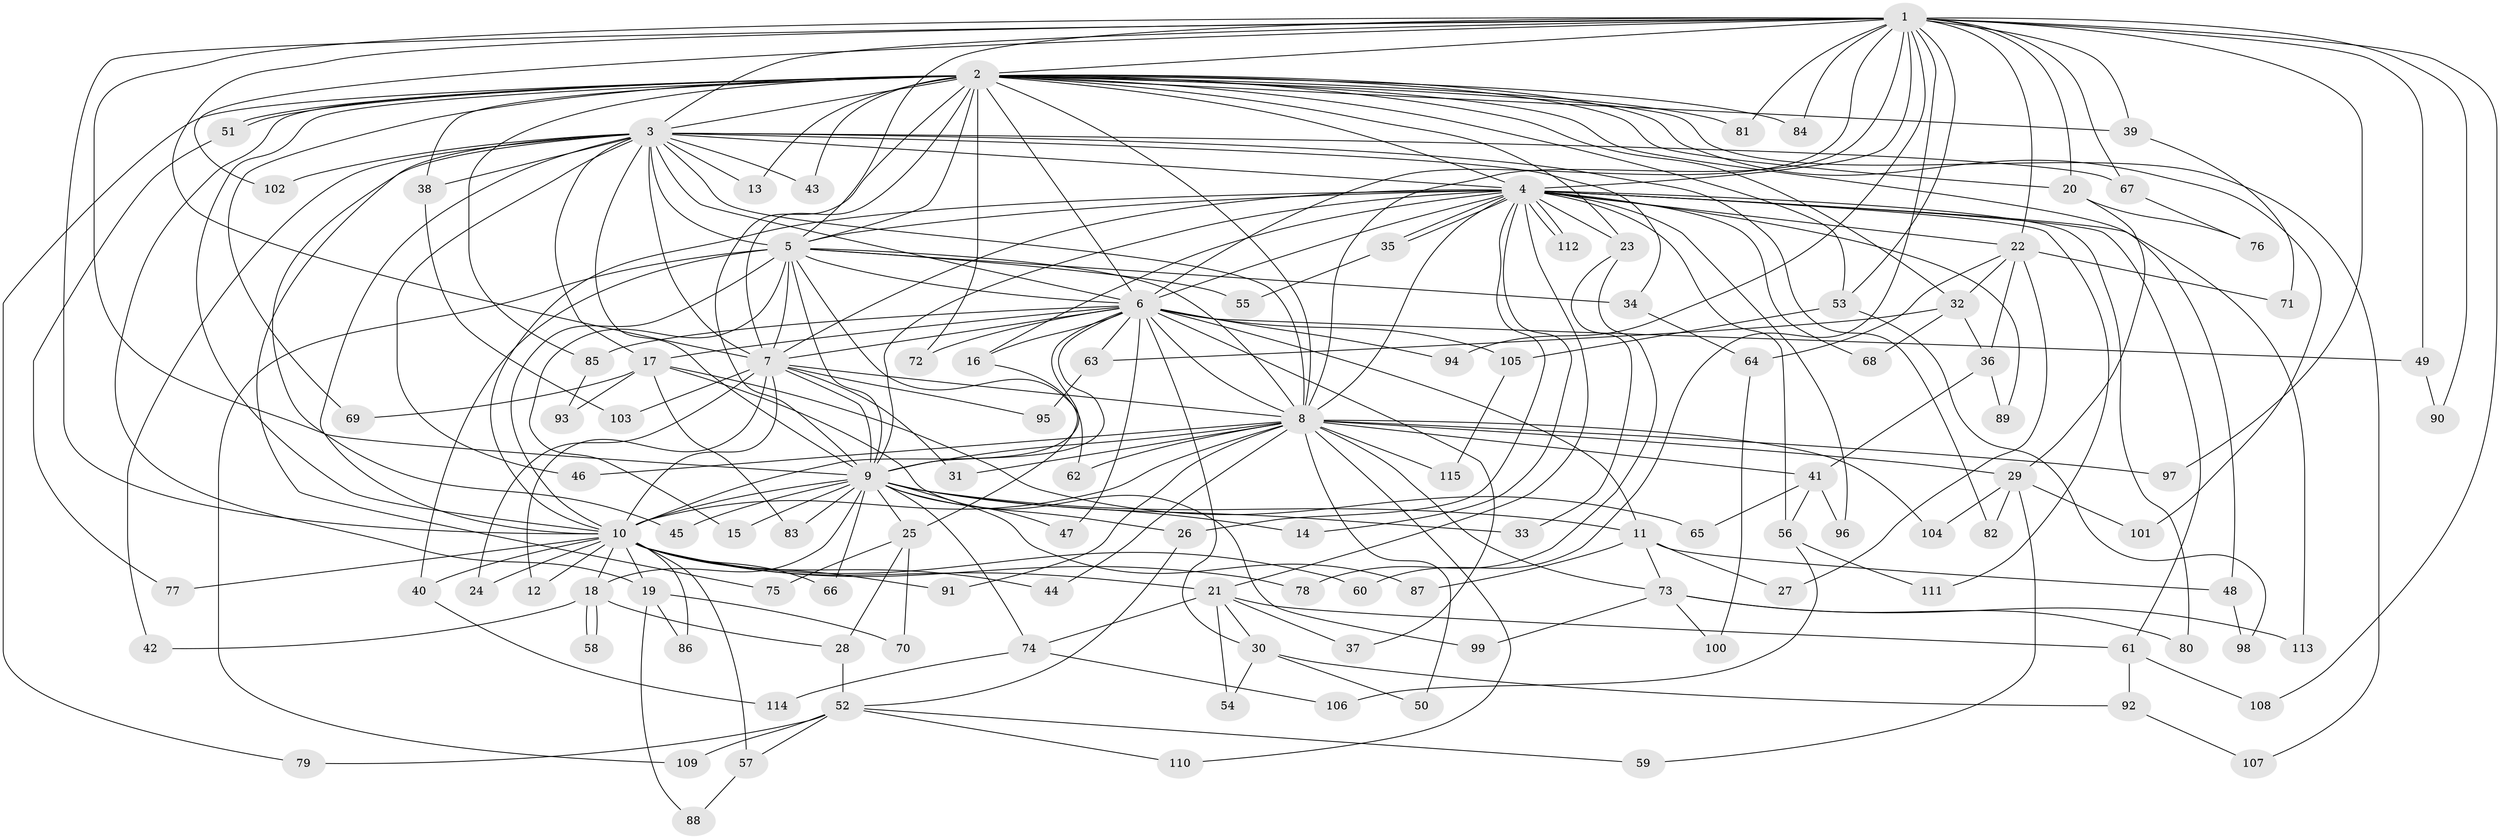 // Generated by graph-tools (version 1.1) at 2025/34/03/09/25 02:34:59]
// undirected, 115 vertices, 255 edges
graph export_dot {
graph [start="1"]
  node [color=gray90,style=filled];
  1;
  2;
  3;
  4;
  5;
  6;
  7;
  8;
  9;
  10;
  11;
  12;
  13;
  14;
  15;
  16;
  17;
  18;
  19;
  20;
  21;
  22;
  23;
  24;
  25;
  26;
  27;
  28;
  29;
  30;
  31;
  32;
  33;
  34;
  35;
  36;
  37;
  38;
  39;
  40;
  41;
  42;
  43;
  44;
  45;
  46;
  47;
  48;
  49;
  50;
  51;
  52;
  53;
  54;
  55;
  56;
  57;
  58;
  59;
  60;
  61;
  62;
  63;
  64;
  65;
  66;
  67;
  68;
  69;
  70;
  71;
  72;
  73;
  74;
  75;
  76;
  77;
  78;
  79;
  80;
  81;
  82;
  83;
  84;
  85;
  86;
  87;
  88;
  89;
  90;
  91;
  92;
  93;
  94;
  95;
  96;
  97;
  98;
  99;
  100;
  101;
  102;
  103;
  104;
  105;
  106;
  107;
  108;
  109;
  110;
  111;
  112;
  113;
  114;
  115;
  1 -- 2;
  1 -- 3;
  1 -- 4;
  1 -- 5;
  1 -- 6;
  1 -- 7;
  1 -- 8;
  1 -- 9;
  1 -- 10;
  1 -- 20;
  1 -- 22;
  1 -- 39;
  1 -- 49;
  1 -- 53;
  1 -- 60;
  1 -- 67;
  1 -- 81;
  1 -- 84;
  1 -- 90;
  1 -- 94;
  1 -- 97;
  1 -- 102;
  1 -- 108;
  2 -- 3;
  2 -- 4;
  2 -- 5;
  2 -- 6;
  2 -- 7;
  2 -- 8;
  2 -- 9;
  2 -- 10;
  2 -- 13;
  2 -- 19;
  2 -- 20;
  2 -- 23;
  2 -- 32;
  2 -- 38;
  2 -- 39;
  2 -- 43;
  2 -- 48;
  2 -- 51;
  2 -- 51;
  2 -- 53;
  2 -- 69;
  2 -- 72;
  2 -- 79;
  2 -- 81;
  2 -- 84;
  2 -- 85;
  2 -- 101;
  2 -- 107;
  3 -- 4;
  3 -- 5;
  3 -- 6;
  3 -- 7;
  3 -- 8;
  3 -- 9;
  3 -- 10;
  3 -- 13;
  3 -- 17;
  3 -- 34;
  3 -- 38;
  3 -- 42;
  3 -- 43;
  3 -- 45;
  3 -- 46;
  3 -- 67;
  3 -- 75;
  3 -- 82;
  3 -- 102;
  4 -- 5;
  4 -- 6;
  4 -- 7;
  4 -- 8;
  4 -- 9;
  4 -- 10;
  4 -- 14;
  4 -- 16;
  4 -- 21;
  4 -- 22;
  4 -- 23;
  4 -- 26;
  4 -- 35;
  4 -- 35;
  4 -- 56;
  4 -- 61;
  4 -- 68;
  4 -- 80;
  4 -- 89;
  4 -- 96;
  4 -- 111;
  4 -- 112;
  4 -- 112;
  4 -- 113;
  5 -- 6;
  5 -- 7;
  5 -- 8;
  5 -- 9;
  5 -- 10;
  5 -- 15;
  5 -- 34;
  5 -- 40;
  5 -- 55;
  5 -- 62;
  5 -- 109;
  6 -- 7;
  6 -- 8;
  6 -- 9;
  6 -- 10;
  6 -- 11;
  6 -- 16;
  6 -- 17;
  6 -- 30;
  6 -- 37;
  6 -- 47;
  6 -- 49;
  6 -- 63;
  6 -- 72;
  6 -- 85;
  6 -- 94;
  6 -- 105;
  7 -- 8;
  7 -- 9;
  7 -- 10;
  7 -- 12;
  7 -- 24;
  7 -- 31;
  7 -- 95;
  7 -- 103;
  8 -- 9;
  8 -- 10;
  8 -- 29;
  8 -- 31;
  8 -- 41;
  8 -- 44;
  8 -- 46;
  8 -- 50;
  8 -- 62;
  8 -- 73;
  8 -- 91;
  8 -- 97;
  8 -- 104;
  8 -- 110;
  8 -- 115;
  9 -- 10;
  9 -- 11;
  9 -- 14;
  9 -- 15;
  9 -- 18;
  9 -- 25;
  9 -- 26;
  9 -- 33;
  9 -- 45;
  9 -- 47;
  9 -- 66;
  9 -- 74;
  9 -- 83;
  9 -- 87;
  10 -- 12;
  10 -- 18;
  10 -- 19;
  10 -- 21;
  10 -- 24;
  10 -- 40;
  10 -- 44;
  10 -- 57;
  10 -- 60;
  10 -- 66;
  10 -- 77;
  10 -- 78;
  10 -- 86;
  10 -- 91;
  11 -- 27;
  11 -- 48;
  11 -- 73;
  11 -- 87;
  16 -- 25;
  17 -- 65;
  17 -- 69;
  17 -- 83;
  17 -- 93;
  17 -- 99;
  18 -- 28;
  18 -- 42;
  18 -- 58;
  18 -- 58;
  19 -- 70;
  19 -- 86;
  19 -- 88;
  20 -- 29;
  20 -- 76;
  21 -- 30;
  21 -- 37;
  21 -- 54;
  21 -- 61;
  21 -- 74;
  22 -- 27;
  22 -- 32;
  22 -- 36;
  22 -- 64;
  22 -- 71;
  23 -- 33;
  23 -- 78;
  25 -- 28;
  25 -- 70;
  25 -- 75;
  26 -- 52;
  28 -- 52;
  29 -- 59;
  29 -- 82;
  29 -- 101;
  29 -- 104;
  30 -- 50;
  30 -- 54;
  30 -- 92;
  32 -- 36;
  32 -- 63;
  32 -- 68;
  34 -- 64;
  35 -- 55;
  36 -- 41;
  36 -- 89;
  38 -- 103;
  39 -- 71;
  40 -- 114;
  41 -- 56;
  41 -- 65;
  41 -- 96;
  48 -- 98;
  49 -- 90;
  51 -- 77;
  52 -- 57;
  52 -- 59;
  52 -- 79;
  52 -- 109;
  52 -- 110;
  53 -- 98;
  53 -- 105;
  56 -- 106;
  56 -- 111;
  57 -- 88;
  61 -- 92;
  61 -- 108;
  63 -- 95;
  64 -- 100;
  67 -- 76;
  73 -- 80;
  73 -- 99;
  73 -- 100;
  73 -- 113;
  74 -- 106;
  74 -- 114;
  85 -- 93;
  92 -- 107;
  105 -- 115;
}
